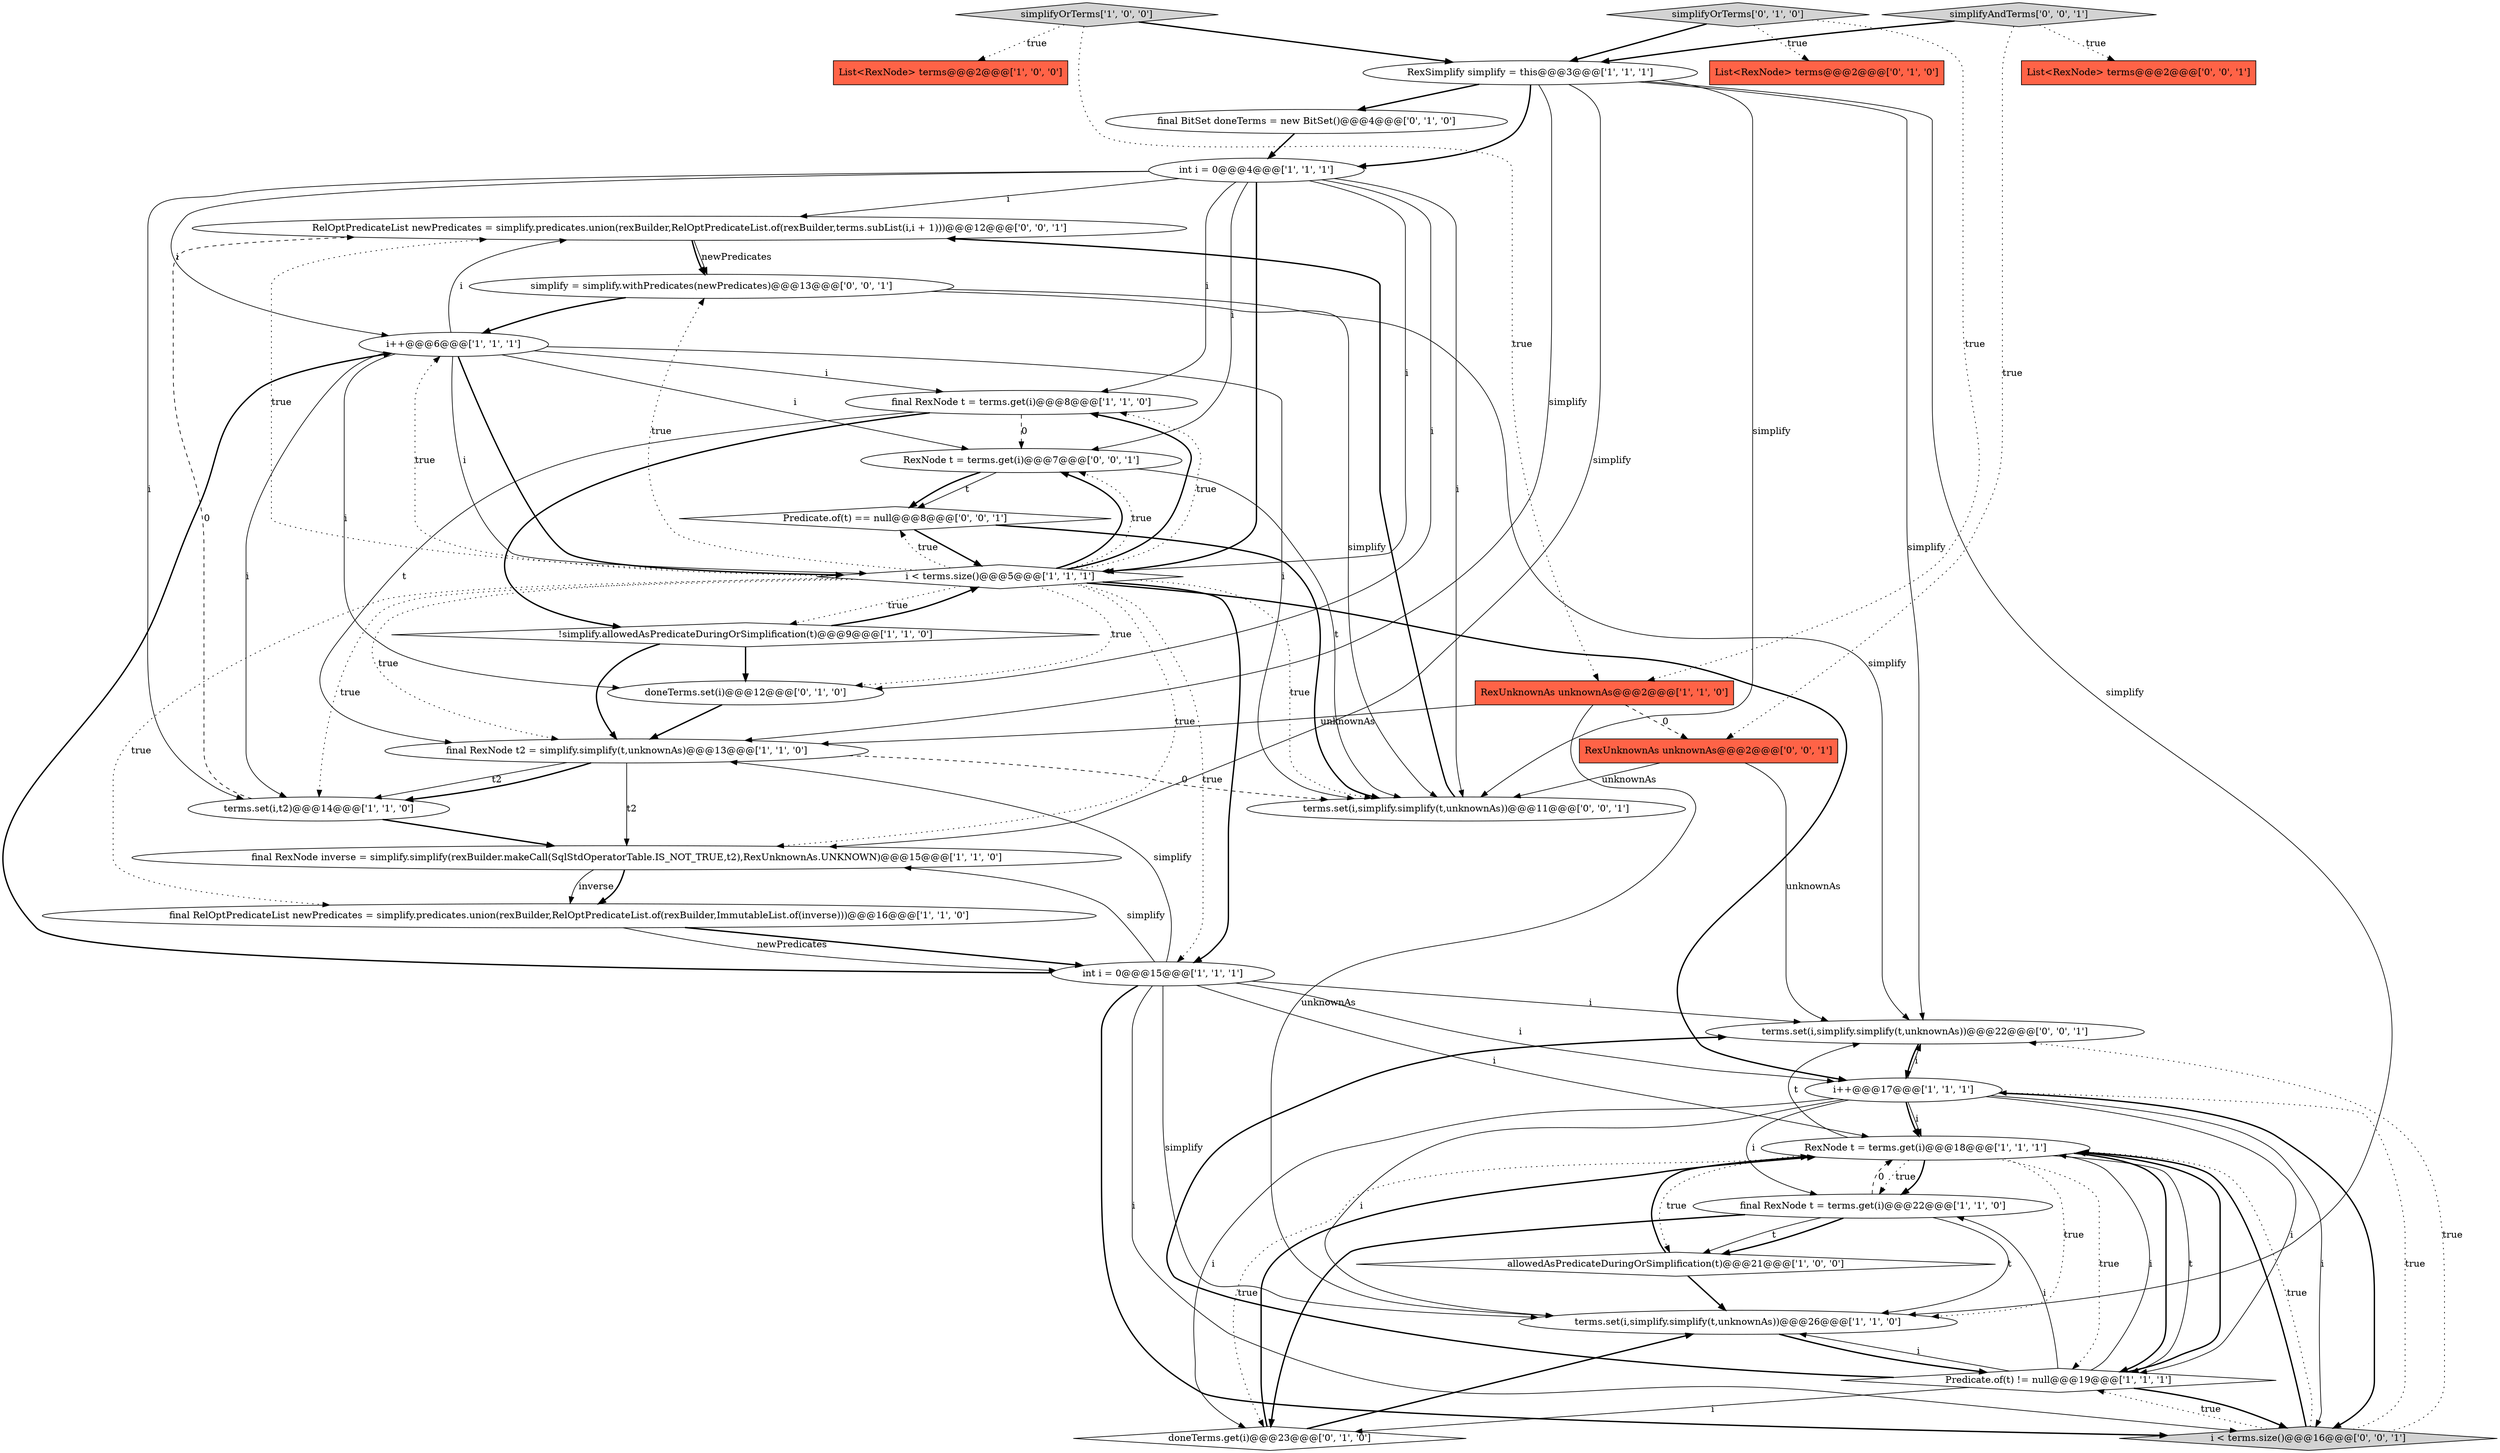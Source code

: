 digraph {
29 [style = filled, label = "RelOptPredicateList newPredicates = simplify.predicates.union(rexBuilder,RelOptPredicateList.of(rexBuilder,terms.subList(i,i + 1)))@@@12@@@['0', '0', '1']", fillcolor = white, shape = ellipse image = "AAA0AAABBB3BBB"];
12 [style = filled, label = "RexNode t = terms.get(i)@@@18@@@['1', '1', '1']", fillcolor = white, shape = ellipse image = "AAA0AAABBB1BBB"];
30 [style = filled, label = "i < terms.size()@@@16@@@['0', '0', '1']", fillcolor = lightgray, shape = diamond image = "AAA0AAABBB3BBB"];
34 [style = filled, label = "terms.set(i,simplify.simplify(t,unknownAs))@@@22@@@['0', '0', '1']", fillcolor = white, shape = ellipse image = "AAA0AAABBB3BBB"];
33 [style = filled, label = "terms.set(i,simplify.simplify(t,unknownAs))@@@11@@@['0', '0', '1']", fillcolor = white, shape = ellipse image = "AAA0AAABBB3BBB"];
1 [style = filled, label = "List<RexNode> terms@@@2@@@['1', '0', '0']", fillcolor = tomato, shape = box image = "AAA0AAABBB1BBB"];
0 [style = filled, label = "i++@@@17@@@['1', '1', '1']", fillcolor = white, shape = ellipse image = "AAA0AAABBB1BBB"];
16 [style = filled, label = "RexSimplify simplify = this@@@3@@@['1', '1', '1']", fillcolor = white, shape = ellipse image = "AAA0AAABBB1BBB"];
4 [style = filled, label = "i++@@@6@@@['1', '1', '1']", fillcolor = white, shape = ellipse image = "AAA0AAABBB1BBB"];
13 [style = filled, label = "simplifyOrTerms['1', '0', '0']", fillcolor = lightgray, shape = diamond image = "AAA0AAABBB1BBB"];
19 [style = filled, label = "Predicate.of(t) != null@@@19@@@['1', '1', '1']", fillcolor = white, shape = diamond image = "AAA0AAABBB1BBB"];
22 [style = filled, label = "doneTerms.set(i)@@@12@@@['0', '1', '0']", fillcolor = white, shape = ellipse image = "AAA1AAABBB2BBB"];
24 [style = filled, label = "simplifyOrTerms['0', '1', '0']", fillcolor = lightgray, shape = diamond image = "AAA0AAABBB2BBB"];
7 [style = filled, label = "i < terms.size()@@@5@@@['1', '1', '1']", fillcolor = white, shape = diamond image = "AAA0AAABBB1BBB"];
21 [style = filled, label = "List<RexNode> terms@@@2@@@['0', '1', '0']", fillcolor = tomato, shape = box image = "AAA0AAABBB2BBB"];
27 [style = filled, label = "Predicate.of(t) == null@@@8@@@['0', '0', '1']", fillcolor = white, shape = diamond image = "AAA0AAABBB3BBB"];
10 [style = filled, label = "terms.set(i,t2)@@@14@@@['1', '1', '0']", fillcolor = white, shape = ellipse image = "AAA0AAABBB1BBB"];
31 [style = filled, label = "simplify = simplify.withPredicates(newPredicates)@@@13@@@['0', '0', '1']", fillcolor = white, shape = ellipse image = "AAA0AAABBB3BBB"];
3 [style = filled, label = "final RexNode inverse = simplify.simplify(rexBuilder.makeCall(SqlStdOperatorTable.IS_NOT_TRUE,t2),RexUnknownAs.UNKNOWN)@@@15@@@['1', '1', '0']", fillcolor = white, shape = ellipse image = "AAA0AAABBB1BBB"];
20 [style = filled, label = "doneTerms.get(i)@@@23@@@['0', '1', '0']", fillcolor = white, shape = diamond image = "AAA0AAABBB2BBB"];
32 [style = filled, label = "RexNode t = terms.get(i)@@@7@@@['0', '0', '1']", fillcolor = white, shape = ellipse image = "AAA0AAABBB3BBB"];
6 [style = filled, label = "int i = 0@@@15@@@['1', '1', '1']", fillcolor = white, shape = ellipse image = "AAA0AAABBB1BBB"];
15 [style = filled, label = "RexUnknownAs unknownAs@@@2@@@['1', '1', '0']", fillcolor = tomato, shape = box image = "AAA0AAABBB1BBB"];
17 [style = filled, label = "terms.set(i,simplify.simplify(t,unknownAs))@@@26@@@['1', '1', '0']", fillcolor = white, shape = ellipse image = "AAA0AAABBB1BBB"];
5 [style = filled, label = "allowedAsPredicateDuringOrSimplification(t)@@@21@@@['1', '0', '0']", fillcolor = white, shape = diamond image = "AAA0AAABBB1BBB"];
14 [style = filled, label = "int i = 0@@@4@@@['1', '1', '1']", fillcolor = white, shape = ellipse image = "AAA0AAABBB1BBB"];
8 [style = filled, label = "final RelOptPredicateList newPredicates = simplify.predicates.union(rexBuilder,RelOptPredicateList.of(rexBuilder,ImmutableList.of(inverse)))@@@16@@@['1', '1', '0']", fillcolor = white, shape = ellipse image = "AAA0AAABBB1BBB"];
18 [style = filled, label = "final RexNode t2 = simplify.simplify(t,unknownAs)@@@13@@@['1', '1', '0']", fillcolor = white, shape = ellipse image = "AAA0AAABBB1BBB"];
11 [style = filled, label = "final RexNode t = terms.get(i)@@@22@@@['1', '1', '0']", fillcolor = white, shape = ellipse image = "AAA0AAABBB1BBB"];
26 [style = filled, label = "RexUnknownAs unknownAs@@@2@@@['0', '0', '1']", fillcolor = tomato, shape = box image = "AAA0AAABBB3BBB"];
23 [style = filled, label = "final BitSet doneTerms = new BitSet()@@@4@@@['0', '1', '0']", fillcolor = white, shape = ellipse image = "AAA1AAABBB2BBB"];
28 [style = filled, label = "simplifyAndTerms['0', '0', '1']", fillcolor = lightgray, shape = diamond image = "AAA0AAABBB3BBB"];
9 [style = filled, label = "!simplify.allowedAsPredicateDuringOrSimplification(t)@@@9@@@['1', '1', '0']", fillcolor = white, shape = diamond image = "AAA0AAABBB1BBB"];
2 [style = filled, label = "final RexNode t = terms.get(i)@@@8@@@['1', '1', '0']", fillcolor = white, shape = ellipse image = "AAA0AAABBB1BBB"];
25 [style = filled, label = "List<RexNode> terms@@@2@@@['0', '0', '1']", fillcolor = tomato, shape = box image = "AAA0AAABBB3BBB"];
19->17 [style = solid, label="i"];
16->3 [style = solid, label="simplify"];
7->18 [style = dotted, label="true"];
30->19 [style = dotted, label="true"];
28->16 [style = bold, label=""];
13->1 [style = dotted, label="true"];
27->7 [style = bold, label=""];
18->10 [style = solid, label="t2"];
4->10 [style = solid, label="i"];
10->29 [style = dashed, label="0"];
16->17 [style = solid, label="simplify"];
14->32 [style = solid, label="i"];
7->6 [style = bold, label=""];
0->17 [style = solid, label="i"];
4->7 [style = solid, label="i"];
14->4 [style = solid, label="i"];
10->3 [style = bold, label=""];
12->5 [style = dotted, label="true"];
5->17 [style = bold, label=""];
7->31 [style = dotted, label="true"];
16->34 [style = solid, label="simplify"];
16->23 [style = bold, label=""];
16->18 [style = solid, label="simplify"];
3->8 [style = solid, label="inverse"];
7->0 [style = bold, label=""];
19->20 [style = solid, label="i"];
30->34 [style = dotted, label="true"];
18->33 [style = dashed, label="0"];
20->17 [style = bold, label=""];
32->27 [style = solid, label="t"];
5->12 [style = bold, label=""];
4->22 [style = solid, label="i"];
0->12 [style = solid, label="i"];
33->29 [style = bold, label=""];
4->33 [style = solid, label="i"];
29->31 [style = solid, label="newPredicates"];
14->7 [style = bold, label=""];
27->33 [style = bold, label=""];
11->20 [style = bold, label=""];
28->26 [style = dotted, label="true"];
14->22 [style = solid, label="i"];
7->8 [style = dotted, label="true"];
7->10 [style = dotted, label="true"];
12->11 [style = dotted, label="true"];
14->10 [style = solid, label="i"];
32->33 [style = solid, label="t"];
7->29 [style = dotted, label="true"];
14->7 [style = solid, label="i"];
7->32 [style = bold, label=""];
28->25 [style = dotted, label="true"];
0->12 [style = bold, label=""];
12->19 [style = bold, label=""];
3->8 [style = bold, label=""];
0->34 [style = solid, label="i"];
7->33 [style = dotted, label="true"];
13->15 [style = dotted, label="true"];
14->2 [style = solid, label="i"];
19->12 [style = solid, label="i"];
24->15 [style = dotted, label="true"];
2->32 [style = dashed, label="0"];
7->32 [style = dotted, label="true"];
7->22 [style = dotted, label="true"];
15->26 [style = dashed, label="0"];
20->12 [style = bold, label=""];
6->17 [style = solid, label="simplify"];
7->2 [style = bold, label=""];
7->2 [style = dotted, label="true"];
15->18 [style = solid, label="unknownAs"];
7->4 [style = dotted, label="true"];
4->7 [style = bold, label=""];
6->4 [style = bold, label=""];
14->33 [style = solid, label="i"];
6->18 [style = solid, label="simplify"];
17->19 [style = bold, label=""];
12->19 [style = dotted, label="true"];
6->12 [style = solid, label="i"];
31->33 [style = solid, label="simplify"];
32->27 [style = bold, label=""];
26->34 [style = solid, label="unknownAs"];
8->6 [style = bold, label=""];
7->27 [style = dotted, label="true"];
19->34 [style = bold, label=""];
7->6 [style = dotted, label="true"];
12->34 [style = solid, label="t"];
31->4 [style = bold, label=""];
0->11 [style = solid, label="i"];
2->9 [style = bold, label=""];
18->3 [style = solid, label="t2"];
0->30 [style = solid, label="i"];
13->16 [style = bold, label=""];
24->16 [style = bold, label=""];
6->34 [style = solid, label="i"];
30->12 [style = bold, label=""];
29->31 [style = bold, label=""];
22->18 [style = bold, label=""];
23->14 [style = bold, label=""];
30->0 [style = dotted, label="true"];
0->30 [style = bold, label=""];
0->20 [style = solid, label="i"];
2->18 [style = solid, label="t"];
6->30 [style = bold, label=""];
11->5 [style = bold, label=""];
7->3 [style = dotted, label="true"];
9->18 [style = bold, label=""];
9->22 [style = bold, label=""];
12->19 [style = solid, label="t"];
19->30 [style = bold, label=""];
8->6 [style = solid, label="newPredicates"];
26->33 [style = solid, label="unknownAs"];
4->29 [style = solid, label="i"];
11->12 [style = dashed, label="0"];
0->19 [style = solid, label="i"];
6->3 [style = solid, label="simplify"];
15->17 [style = solid, label="unknownAs"];
24->21 [style = dotted, label="true"];
12->20 [style = dotted, label="true"];
4->32 [style = solid, label="i"];
7->9 [style = dotted, label="true"];
34->0 [style = bold, label=""];
11->17 [style = solid, label="t"];
12->17 [style = dotted, label="true"];
4->2 [style = solid, label="i"];
16->33 [style = solid, label="simplify"];
16->14 [style = bold, label=""];
18->10 [style = bold, label=""];
14->29 [style = solid, label="i"];
12->11 [style = bold, label=""];
11->5 [style = solid, label="t"];
6->0 [style = solid, label="i"];
31->34 [style = solid, label="simplify"];
30->12 [style = dotted, label="true"];
19->11 [style = solid, label="i"];
19->12 [style = bold, label=""];
6->30 [style = solid, label="i"];
9->7 [style = bold, label=""];
}
